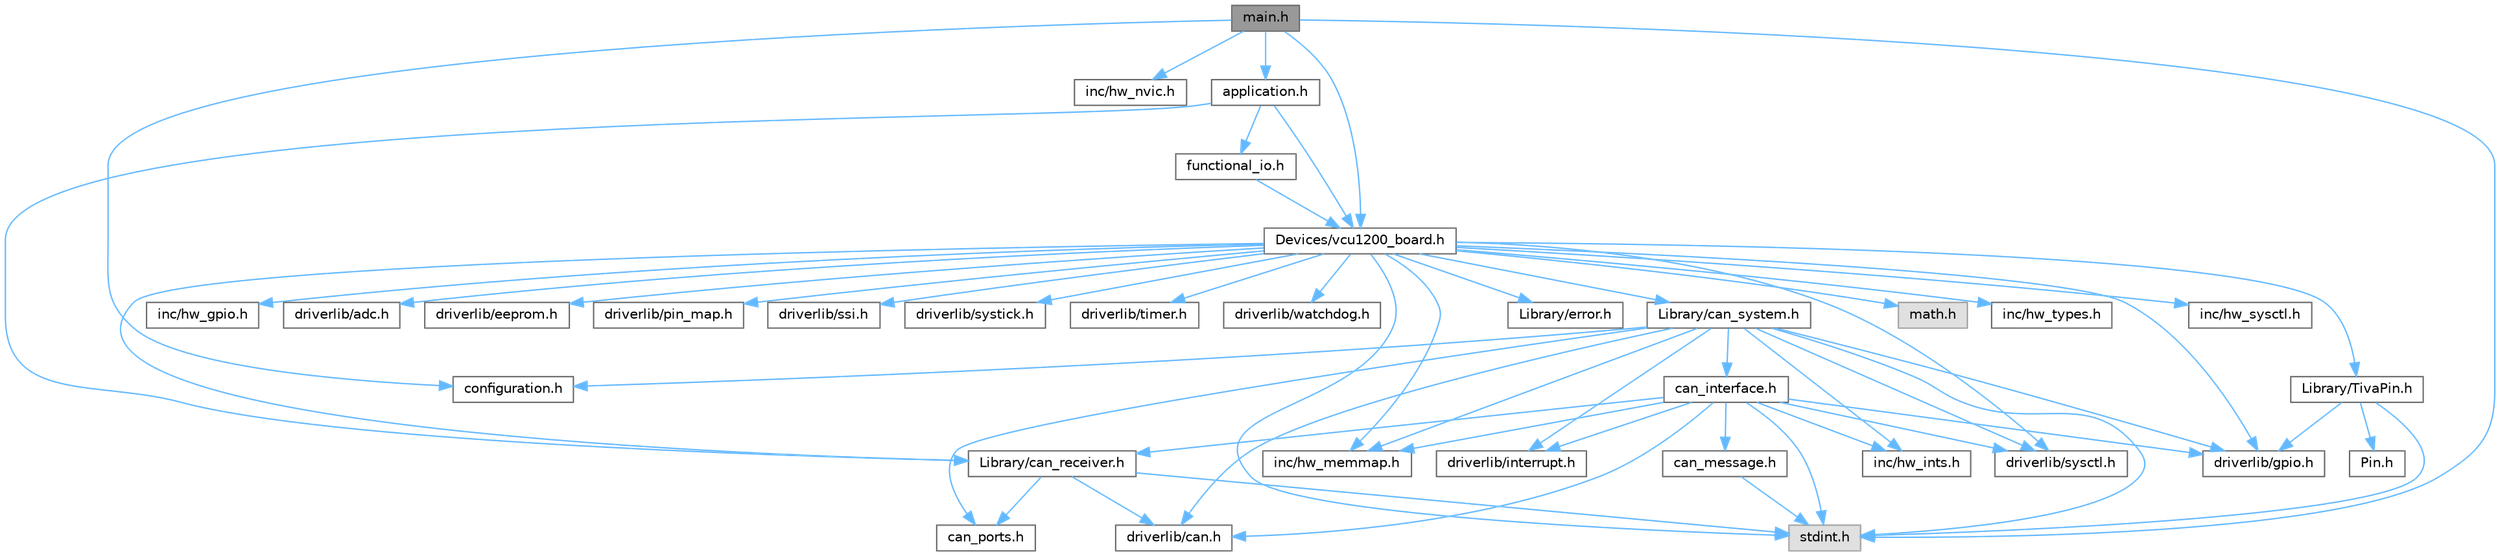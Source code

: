 digraph "main.h"
{
 // LATEX_PDF_SIZE
  bgcolor="transparent";
  edge [fontname=Helvetica,fontsize=10,labelfontname=Helvetica,labelfontsize=10];
  node [fontname=Helvetica,fontsize=10,shape=box,height=0.2,width=0.4];
  Node1 [label="main.h",height=0.2,width=0.4,color="gray40", fillcolor="grey60", style="filled", fontcolor="black",tooltip=" "];
  Node1 -> Node2 [color="steelblue1",style="solid"];
  Node2 [label="stdint.h",height=0.2,width=0.4,color="grey60", fillcolor="#E0E0E0", style="filled",tooltip=" "];
  Node1 -> Node3 [color="steelblue1",style="solid"];
  Node3 [label="inc/hw_nvic.h",height=0.2,width=0.4,color="grey40", fillcolor="white", style="filled",URL="$hw__nvic_8h.html",tooltip=" "];
  Node1 -> Node4 [color="steelblue1",style="solid"];
  Node4 [label="Devices/vcu1200_board.h",height=0.2,width=0.4,color="grey40", fillcolor="white", style="filled",URL="$vcu1200__board_8h.html",tooltip=" "];
  Node4 -> Node2 [color="steelblue1",style="solid"];
  Node4 -> Node5 [color="steelblue1",style="solid"];
  Node5 [label="math.h",height=0.2,width=0.4,color="grey60", fillcolor="#E0E0E0", style="filled",tooltip=" "];
  Node4 -> Node6 [color="steelblue1",style="solid"];
  Node6 [label="inc/hw_types.h",height=0.2,width=0.4,color="grey40", fillcolor="white", style="filled",URL="$hw__types_8h.html",tooltip=" "];
  Node4 -> Node7 [color="steelblue1",style="solid"];
  Node7 [label="inc/hw_sysctl.h",height=0.2,width=0.4,color="grey40", fillcolor="white", style="filled",URL="$hw__sysctl_8h.html",tooltip=" "];
  Node4 -> Node8 [color="steelblue1",style="solid"];
  Node8 [label="inc/hw_memmap.h",height=0.2,width=0.4,color="grey40", fillcolor="white", style="filled",URL="$hw__memmap_8h.html",tooltip=" "];
  Node4 -> Node9 [color="steelblue1",style="solid"];
  Node9 [label="inc/hw_gpio.h",height=0.2,width=0.4,color="grey40", fillcolor="white", style="filled",URL="$hw__gpio_8h.html",tooltip=" "];
  Node4 -> Node10 [color="steelblue1",style="solid"];
  Node10 [label="driverlib/adc.h",height=0.2,width=0.4,color="grey40", fillcolor="white", style="filled",URL="$adc_8h.html",tooltip=" "];
  Node4 -> Node11 [color="steelblue1",style="solid"];
  Node11 [label="driverlib/eeprom.h",height=0.2,width=0.4,color="grey40", fillcolor="white", style="filled",URL="$eeprom_8h.html",tooltip=" "];
  Node4 -> Node12 [color="steelblue1",style="solid"];
  Node12 [label="driverlib/gpio.h",height=0.2,width=0.4,color="grey40", fillcolor="white", style="filled",URL="$gpio_8h.html",tooltip=" "];
  Node4 -> Node13 [color="steelblue1",style="solid"];
  Node13 [label="driverlib/pin_map.h",height=0.2,width=0.4,color="grey40", fillcolor="white", style="filled",URL="$pin__map_8h.html",tooltip=" "];
  Node4 -> Node14 [color="steelblue1",style="solid"];
  Node14 [label="driverlib/ssi.h",height=0.2,width=0.4,color="grey40", fillcolor="white", style="filled",URL="$ssi_8h.html",tooltip=" "];
  Node4 -> Node15 [color="steelblue1",style="solid"];
  Node15 [label="driverlib/sysctl.h",height=0.2,width=0.4,color="grey40", fillcolor="white", style="filled",URL="$sysctl_8h.html",tooltip=" "];
  Node4 -> Node16 [color="steelblue1",style="solid"];
  Node16 [label="driverlib/systick.h",height=0.2,width=0.4,color="grey40", fillcolor="white", style="filled",URL="$systick_8h.html",tooltip=" "];
  Node4 -> Node17 [color="steelblue1",style="solid"];
  Node17 [label="driverlib/timer.h",height=0.2,width=0.4,color="grey40", fillcolor="white", style="filled",URL="$timer_8h.html",tooltip=" "];
  Node4 -> Node18 [color="steelblue1",style="solid"];
  Node18 [label="driverlib/watchdog.h",height=0.2,width=0.4,color="grey40", fillcolor="white", style="filled",URL="$watchdog_8h.html",tooltip=" "];
  Node4 -> Node19 [color="steelblue1",style="solid"];
  Node19 [label="Library/can_receiver.h",height=0.2,width=0.4,color="grey40", fillcolor="white", style="filled",URL="$can__receiver_8h.html",tooltip=" "];
  Node19 -> Node2 [color="steelblue1",style="solid"];
  Node19 -> Node20 [color="steelblue1",style="solid"];
  Node20 [label="driverlib/can.h",height=0.2,width=0.4,color="grey40", fillcolor="white", style="filled",URL="$can_8h.html",tooltip=" "];
  Node19 -> Node21 [color="steelblue1",style="solid"];
  Node21 [label="can_ports.h",height=0.2,width=0.4,color="grey40", fillcolor="white", style="filled",URL="$can__ports_8h.html",tooltip=" "];
  Node4 -> Node22 [color="steelblue1",style="solid"];
  Node22 [label="Library/can_system.h",height=0.2,width=0.4,color="grey40", fillcolor="white", style="filled",URL="$can__system_8h.html",tooltip=" "];
  Node22 -> Node2 [color="steelblue1",style="solid"];
  Node22 -> Node23 [color="steelblue1",style="solid"];
  Node23 [label="inc/hw_ints.h",height=0.2,width=0.4,color="grey40", fillcolor="white", style="filled",URL="$hw__ints_8h.html",tooltip=" "];
  Node22 -> Node8 [color="steelblue1",style="solid"];
  Node22 -> Node20 [color="steelblue1",style="solid"];
  Node22 -> Node12 [color="steelblue1",style="solid"];
  Node22 -> Node24 [color="steelblue1",style="solid"];
  Node24 [label="driverlib/interrupt.h",height=0.2,width=0.4,color="grey40", fillcolor="white", style="filled",URL="$interrupt_8h.html",tooltip=" "];
  Node22 -> Node15 [color="steelblue1",style="solid"];
  Node22 -> Node25 [color="steelblue1",style="solid"];
  Node25 [label="can_interface.h",height=0.2,width=0.4,color="grey40", fillcolor="white", style="filled",URL="$can__interface_8h.html",tooltip=" "];
  Node25 -> Node2 [color="steelblue1",style="solid"];
  Node25 -> Node23 [color="steelblue1",style="solid"];
  Node25 -> Node8 [color="steelblue1",style="solid"];
  Node25 -> Node20 [color="steelblue1",style="solid"];
  Node25 -> Node12 [color="steelblue1",style="solid"];
  Node25 -> Node24 [color="steelblue1",style="solid"];
  Node25 -> Node15 [color="steelblue1",style="solid"];
  Node25 -> Node26 [color="steelblue1",style="solid"];
  Node26 [label="can_message.h",height=0.2,width=0.4,color="grey40", fillcolor="white", style="filled",URL="$can__message_8h.html",tooltip=" "];
  Node26 -> Node2 [color="steelblue1",style="solid"];
  Node25 -> Node19 [color="steelblue1",style="solid"];
  Node22 -> Node21 [color="steelblue1",style="solid"];
  Node22 -> Node27 [color="steelblue1",style="solid"];
  Node27 [label="configuration.h",height=0.2,width=0.4,color="grey40", fillcolor="white", style="filled",URL="$configuration_8h.html",tooltip=" "];
  Node4 -> Node28 [color="steelblue1",style="solid"];
  Node28 [label="Library/error.h",height=0.2,width=0.4,color="grey40", fillcolor="white", style="filled",URL="$error_8h.html",tooltip=" "];
  Node4 -> Node29 [color="steelblue1",style="solid"];
  Node29 [label="Library/TivaPin.h",height=0.2,width=0.4,color="grey40", fillcolor="white", style="filled",URL="$_tiva_pin_8h.html",tooltip=" "];
  Node29 -> Node2 [color="steelblue1",style="solid"];
  Node29 -> Node12 [color="steelblue1",style="solid"];
  Node29 -> Node30 [color="steelblue1",style="solid"];
  Node30 [label="Pin.h",height=0.2,width=0.4,color="grey40", fillcolor="white", style="filled",URL="$_pin_8h.html",tooltip=" "];
  Node1 -> Node31 [color="steelblue1",style="solid"];
  Node31 [label="application.h",height=0.2,width=0.4,color="grey40", fillcolor="white", style="filled",URL="$application_8h.html",tooltip=" "];
  Node31 -> Node4 [color="steelblue1",style="solid"];
  Node31 -> Node19 [color="steelblue1",style="solid"];
  Node31 -> Node32 [color="steelblue1",style="solid"];
  Node32 [label="functional_io.h",height=0.2,width=0.4,color="grey40", fillcolor="white", style="filled",URL="$functional__io_8h.html",tooltip=" "];
  Node32 -> Node4 [color="steelblue1",style="solid"];
  Node1 -> Node27 [color="steelblue1",style="solid"];
}
